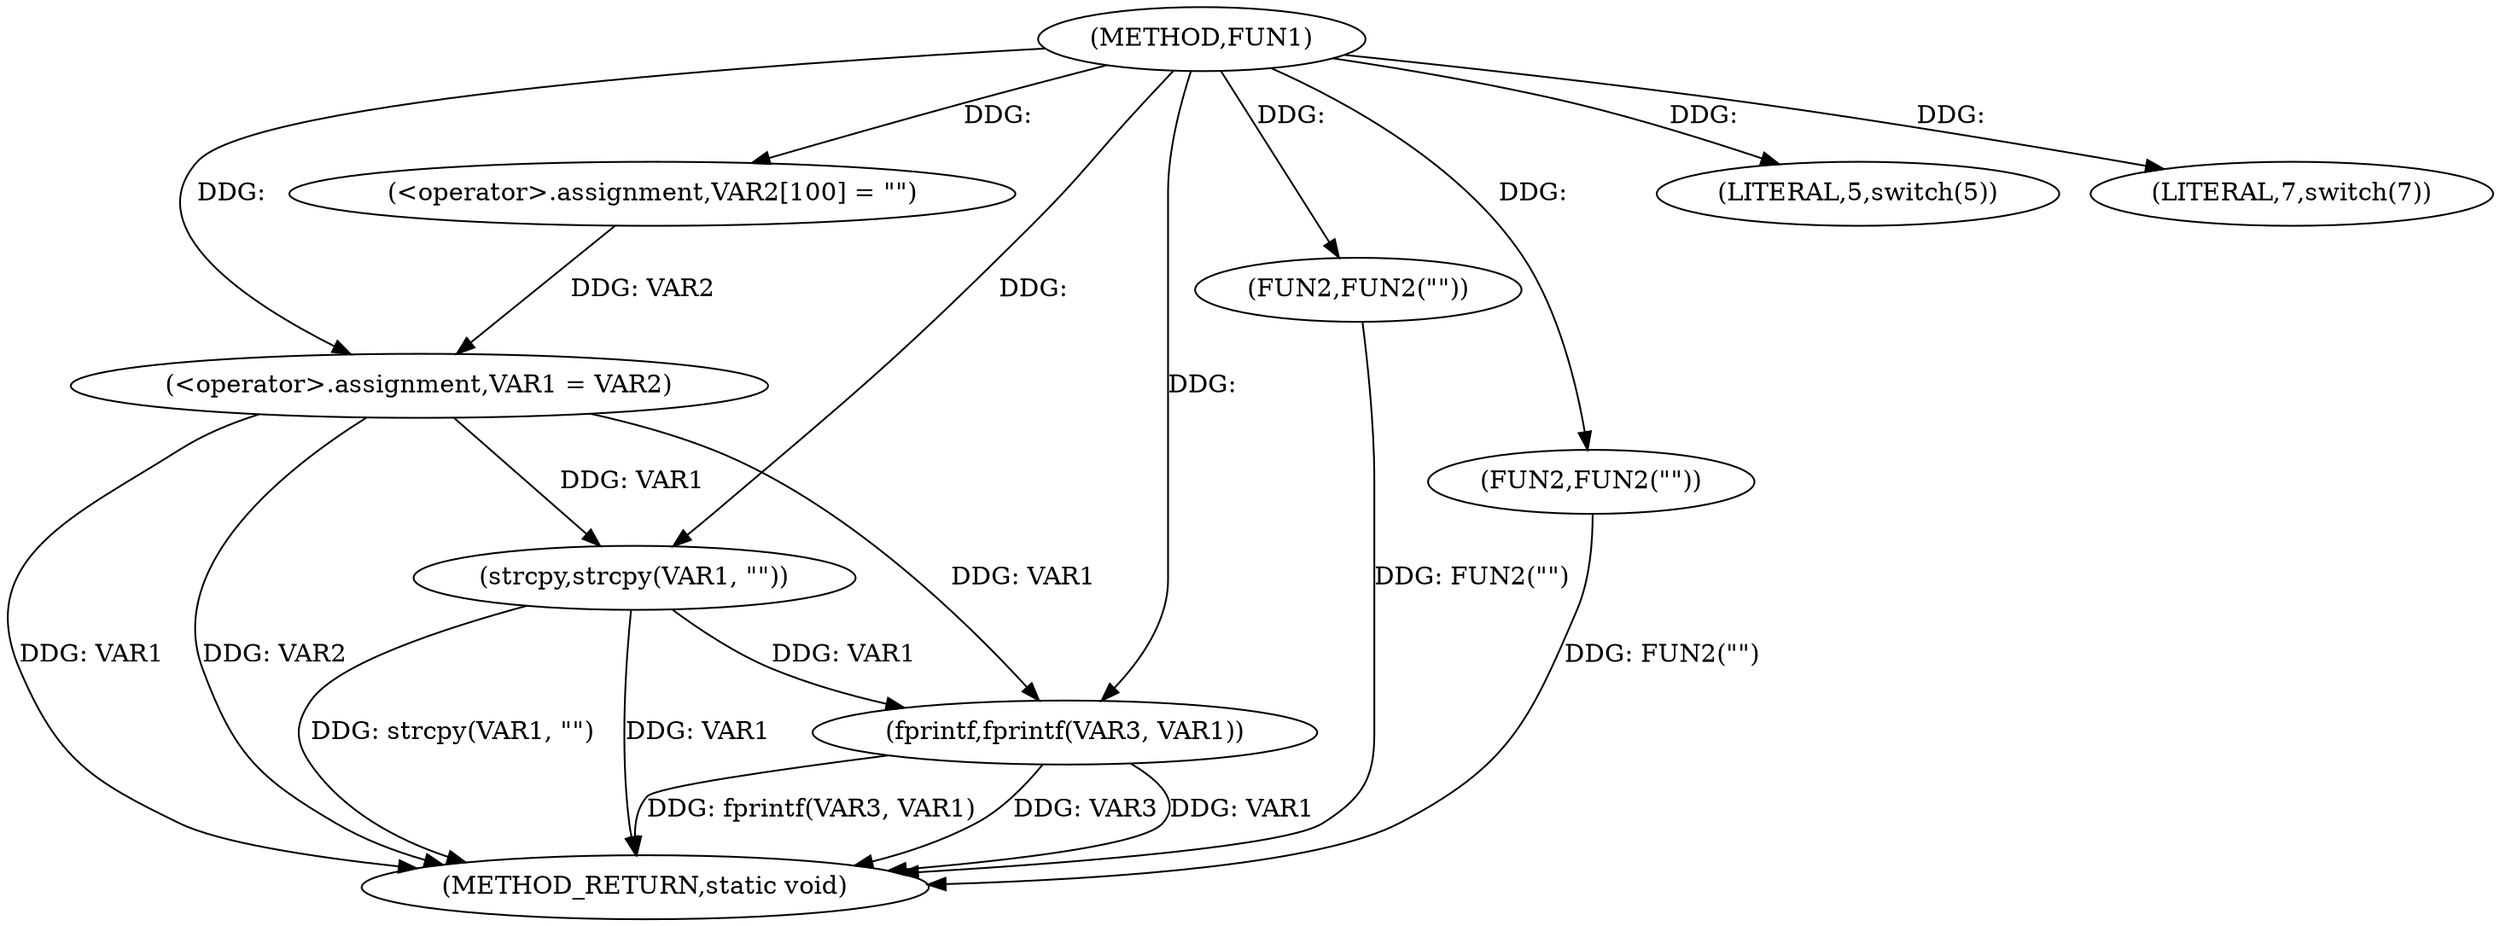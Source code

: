digraph FUN1 {  
"1000100" [label = "(METHOD,FUN1)" ]
"1000134" [label = "(METHOD_RETURN,static void)" ]
"1000104" [label = "(<operator>.assignment,VAR2[100] = \"\")" ]
"1000107" [label = "(<operator>.assignment,VAR1 = VAR2)" ]
"1000111" [label = "(LITERAL,5,switch(5))" ]
"1000114" [label = "(FUN2,FUN2(\"\"))" ]
"1000118" [label = "(strcpy,strcpy(VAR1, \"\"))" ]
"1000123" [label = "(LITERAL,7,switch(7))" ]
"1000126" [label = "(fprintf,fprintf(VAR3, VAR1))" ]
"1000131" [label = "(FUN2,FUN2(\"\"))" ]
  "1000126" -> "1000134"  [ label = "DDG: fprintf(VAR3, VAR1)"] 
  "1000107" -> "1000134"  [ label = "DDG: VAR1"] 
  "1000114" -> "1000134"  [ label = "DDG: FUN2(\"\")"] 
  "1000126" -> "1000134"  [ label = "DDG: VAR3"] 
  "1000118" -> "1000134"  [ label = "DDG: strcpy(VAR1, \"\")"] 
  "1000126" -> "1000134"  [ label = "DDG: VAR1"] 
  "1000118" -> "1000134"  [ label = "DDG: VAR1"] 
  "1000107" -> "1000134"  [ label = "DDG: VAR2"] 
  "1000131" -> "1000134"  [ label = "DDG: FUN2(\"\")"] 
  "1000100" -> "1000104"  [ label = "DDG: "] 
  "1000104" -> "1000107"  [ label = "DDG: VAR2"] 
  "1000100" -> "1000107"  [ label = "DDG: "] 
  "1000100" -> "1000111"  [ label = "DDG: "] 
  "1000100" -> "1000114"  [ label = "DDG: "] 
  "1000107" -> "1000118"  [ label = "DDG: VAR1"] 
  "1000100" -> "1000118"  [ label = "DDG: "] 
  "1000100" -> "1000123"  [ label = "DDG: "] 
  "1000100" -> "1000126"  [ label = "DDG: "] 
  "1000107" -> "1000126"  [ label = "DDG: VAR1"] 
  "1000118" -> "1000126"  [ label = "DDG: VAR1"] 
  "1000100" -> "1000131"  [ label = "DDG: "] 
}
